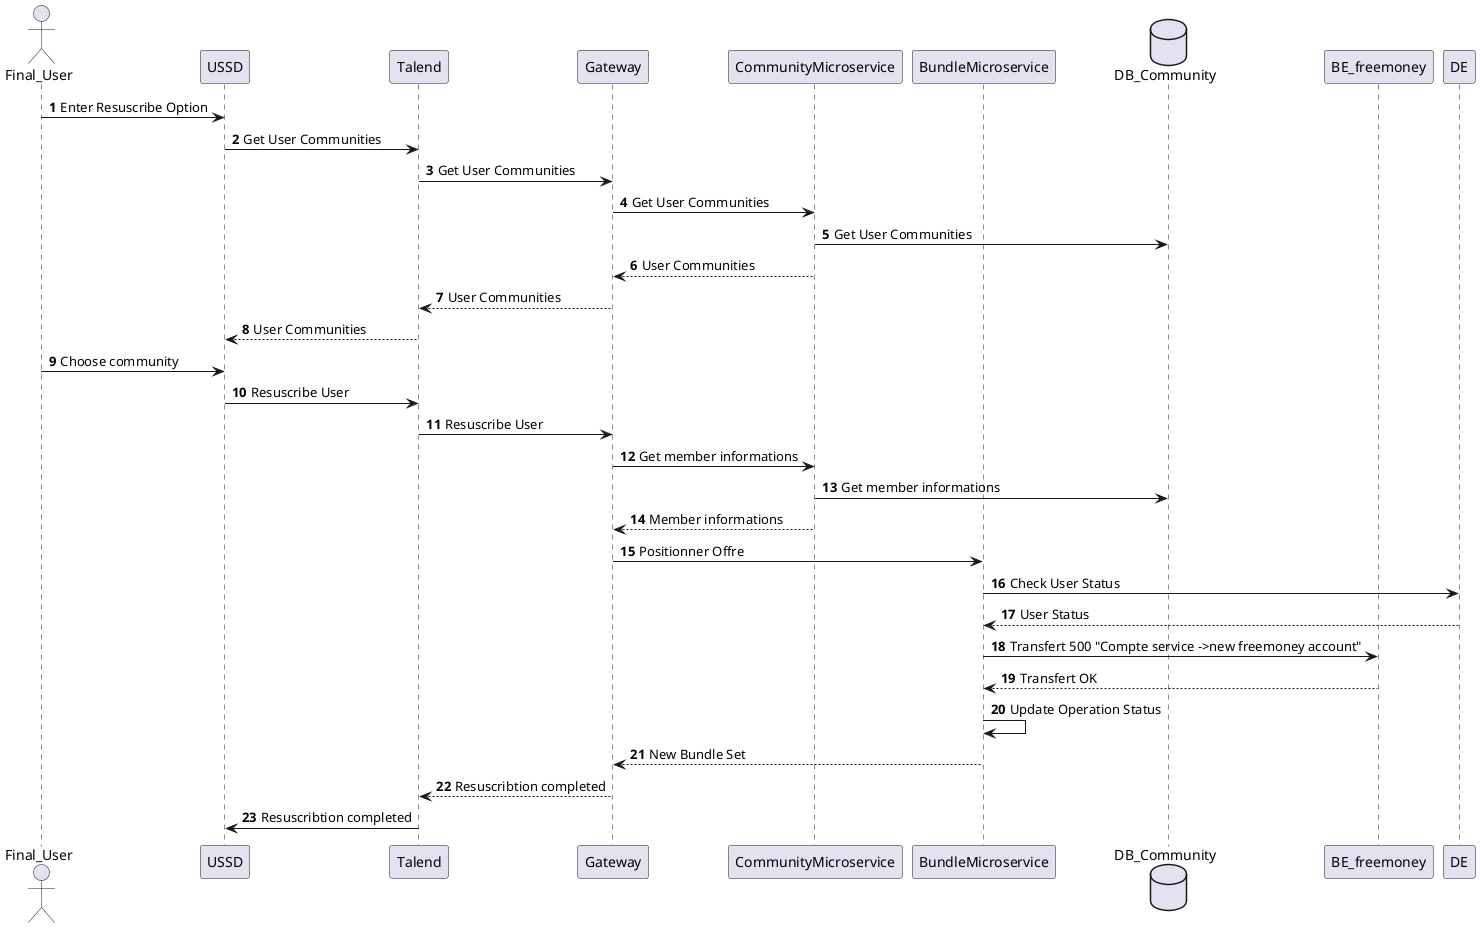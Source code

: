 @startuml
autonumber
Actor Final_User
participant USSD
participant Talend
participant Gateway
participant CommunityMicroservice
participant BundleMicroservice
database DB_Community
participant BE_freemoney
participant DE




Final_User->USSD: Enter Resuscribe Option
USSD->Talend: Get User Communities
Talend->Gateway: Get User Communities
Gateway->CommunityMicroservice: Get User Communities
CommunityMicroservice->DB_Community: Get User Communities
CommunityMicroservice-->Gateway: User Communities
Gateway-->Talend:  User Communities
Talend-->USSD:  User Communities

Final_User->USSD: Choose community 
USSD->Talend: Resuscribe User
Talend->Gateway: Resuscribe User

Gateway->CommunityMicroservice: Get member informations
CommunityMicroservice->DB_Community: Get member informations

CommunityMicroservice-->Gateway: Member informations
Gateway->BundleMicroservice: Positionner Offre
BundleMicroservice->DE: Check User Status
DE-->BundleMicroservice: User Status
BundleMicroservice->BE_freemoney: Transfert 500 "Compte service ->new freemoney account"
BE_freemoney-->BundleMicroservice: Transfert OK
BundleMicroservice->BundleMicroservice: Update Operation Status

BundleMicroservice-->Gateway: New Bundle Set

Gateway-->Talend: Resuscribtion completed
Talend->USSD: Resuscribtion completed

@enduml